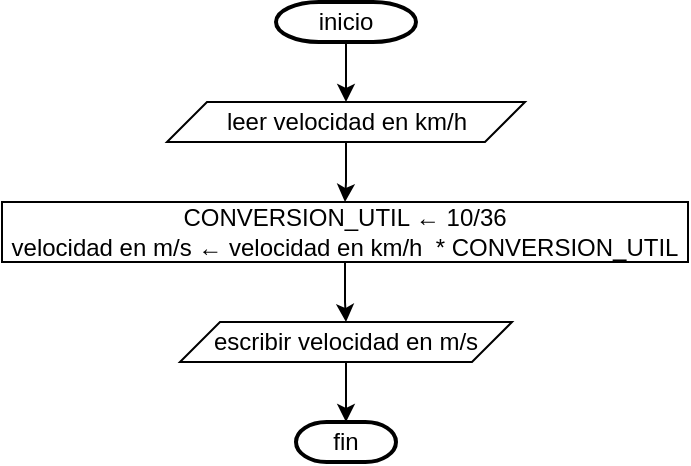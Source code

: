<mxfile version="15.8.1" type="github">
  <diagram id="BAuUYoOMHXLKNPeOOfKu" name="Page-1">
    <mxGraphModel dx="820" dy="512" grid="1" gridSize="10" guides="1" tooltips="1" connect="1" arrows="1" fold="1" page="1" pageScale="1" pageWidth="827" pageHeight="1169" math="0" shadow="0">
      <root>
        <mxCell id="0" />
        <mxCell id="1" parent="0" />
        <mxCell id="1M_vzLFzlQBksu3q5slZ-6" value="" style="edgeStyle=orthogonalEdgeStyle;rounded=0;orthogonalLoop=1;jettySize=auto;html=1;" parent="1" source="1M_vzLFzlQBksu3q5slZ-1" target="1M_vzLFzlQBksu3q5slZ-2" edge="1">
          <mxGeometry relative="1" as="geometry" />
        </mxCell>
        <mxCell id="1M_vzLFzlQBksu3q5slZ-1" value="inicio" style="strokeWidth=2;html=1;shape=mxgraph.flowchart.terminator;whiteSpace=wrap;" parent="1" vertex="1">
          <mxGeometry x="380" y="40" width="70" height="20" as="geometry" />
        </mxCell>
        <mxCell id="1M_vzLFzlQBksu3q5slZ-10" value="" style="edgeStyle=orthogonalEdgeStyle;rounded=0;orthogonalLoop=1;jettySize=auto;html=1;" parent="1" source="1M_vzLFzlQBksu3q5slZ-2" target="1M_vzLFzlQBksu3q5slZ-3" edge="1">
          <mxGeometry relative="1" as="geometry" />
        </mxCell>
        <mxCell id="1M_vzLFzlQBksu3q5slZ-2" value="leer velocidad en km/h" style="shape=parallelogram;perimeter=parallelogramPerimeter;whiteSpace=wrap;html=1;fixedSize=1;" parent="1" vertex="1">
          <mxGeometry x="325.5" y="90" width="179" height="20" as="geometry" />
        </mxCell>
        <mxCell id="PbHgibIxO1IgvhFqwW9n-2" value="" style="edgeStyle=orthogonalEdgeStyle;rounded=0;orthogonalLoop=1;jettySize=auto;html=1;" edge="1" parent="1" source="1M_vzLFzlQBksu3q5slZ-3" target="1M_vzLFzlQBksu3q5slZ-4">
          <mxGeometry relative="1" as="geometry" />
        </mxCell>
        <mxCell id="1M_vzLFzlQBksu3q5slZ-3" value="CONVERSION_UTIL ← 10/36&lt;br&gt;velocidad en m/s ← velocidad en km/h&amp;nbsp; * CONVERSION_UTIL" style="rounded=0;whiteSpace=wrap;html=1;" parent="1" vertex="1">
          <mxGeometry x="243" y="140" width="343" height="30" as="geometry" />
        </mxCell>
        <mxCell id="PbHgibIxO1IgvhFqwW9n-4" value="" style="edgeStyle=orthogonalEdgeStyle;rounded=0;orthogonalLoop=1;jettySize=auto;html=1;" edge="1" parent="1" source="1M_vzLFzlQBksu3q5slZ-4" target="1M_vzLFzlQBksu3q5slZ-5">
          <mxGeometry relative="1" as="geometry" />
        </mxCell>
        <mxCell id="1M_vzLFzlQBksu3q5slZ-4" value="escribir velocidad en m/s" style="shape=parallelogram;perimeter=parallelogramPerimeter;whiteSpace=wrap;html=1;fixedSize=1;" parent="1" vertex="1">
          <mxGeometry x="332" y="200" width="166" height="20" as="geometry" />
        </mxCell>
        <mxCell id="1M_vzLFzlQBksu3q5slZ-5" value="fin" style="strokeWidth=2;html=1;shape=mxgraph.flowchart.terminator;whiteSpace=wrap;" parent="1" vertex="1">
          <mxGeometry x="390" y="250" width="50" height="20" as="geometry" />
        </mxCell>
      </root>
    </mxGraphModel>
  </diagram>
</mxfile>
